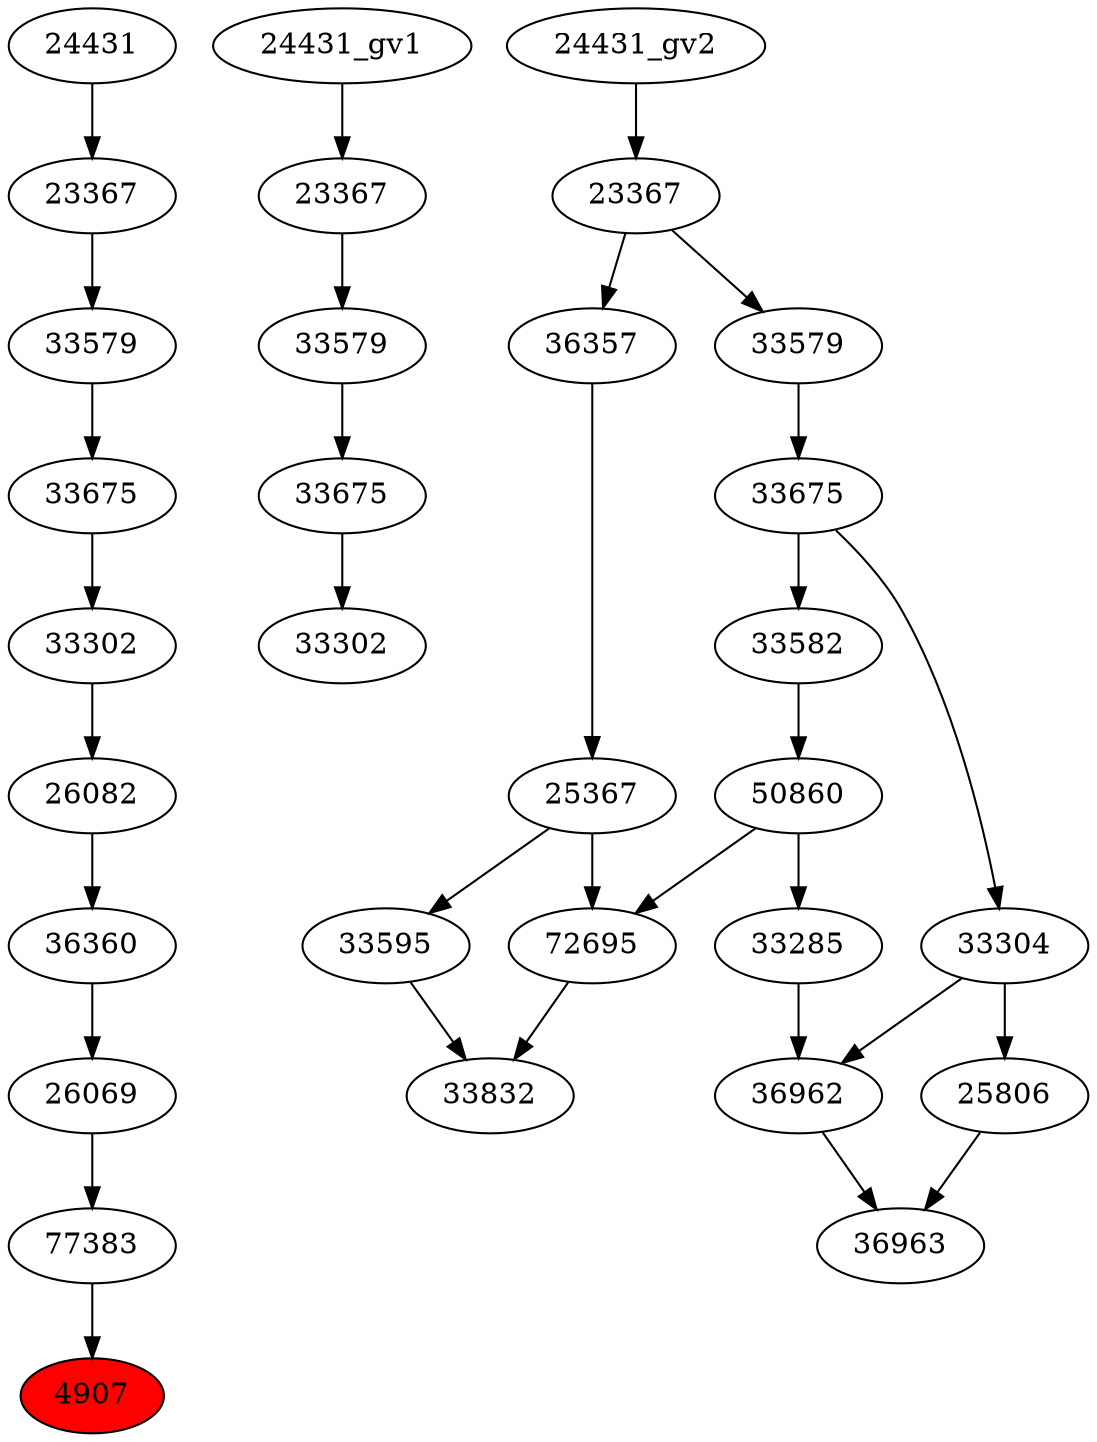 strict digraph root {
	node [label="\N"];
	{
		node [fillcolor="",
			label="\N",
			style=""
		];
		4907		 [fillcolor=red,
			label=4907,
			style=filled];
		77383		 [label=77383];
		77383 -> 4907;
		26069		 [label=26069];
		26069 -> 77383;
		36360		 [label=36360];
		36360 -> 26069;
		26082		 [label=26082];
		26082 -> 36360;
		33302		 [label=33302];
		33302 -> 26082;
		33675		 [label=33675];
		33675 -> 33302;
		33579		 [label=33579];
		33579 -> 33675;
		23367		 [label=23367];
		23367 -> 33579;
		24431		 [label=24431];
		24431 -> 23367;
	}
	{
		node [label="\N"];
		"33302_gv1"		 [label=33302];
		"33675_gv1"		 [label=33675];
		"33675_gv1" -> "33302_gv1";
		"33579_gv1"		 [label=33579];
		"33579_gv1" -> "33675_gv1";
		"23367_gv1"		 [label=23367];
		"23367_gv1" -> "33579_gv1";
		"24431_gv1" -> "23367_gv1";
	}
	{
		node [label="\N"];
		36963		 [label=36963];
		36962		 [label=36962];
		36962 -> 36963;
		25806		 [label=25806];
		25806 -> 36963;
		33285		 [label=33285];
		33285 -> 36962;
		50860		 [label=50860];
		50860 -> 33285;
		72695		 [label=72695];
		50860 -> 72695;
		33832		 [label=33832];
		72695 -> 33832;
		33595		 [label=33595];
		33595 -> 33832;
		33304		 [label=33304];
		33304 -> 36962;
		33304 -> 25806;
		33582		 [label=33582];
		33582 -> 50860;
		25367		 [label=25367];
		25367 -> 72695;
		25367 -> 33595;
		"33675_gv2"		 [label=33675];
		"33675_gv2" -> 33304;
		"33675_gv2" -> 33582;
		36357		 [label=36357];
		36357 -> 25367;
		"33579_gv2"		 [label=33579];
		"33579_gv2" -> "33675_gv2";
		"23367_gv2"		 [label=23367];
		"23367_gv2" -> 36357;
		"23367_gv2" -> "33579_gv2";
		"24431_gv2" -> "23367_gv2";
	}
}
